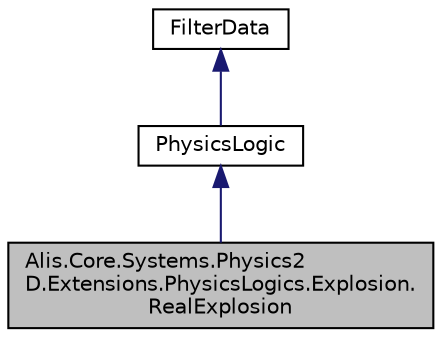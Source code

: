 digraph "Alis.Core.Systems.Physics2D.Extensions.PhysicsLogics.Explosion.RealExplosion"
{
 // LATEX_PDF_SIZE
  edge [fontname="Helvetica",fontsize="10",labelfontname="Helvetica",labelfontsize="10"];
  node [fontname="Helvetica",fontsize="10",shape=record];
  Node1 [label="Alis.Core.Systems.Physics2\lD.Extensions.PhysicsLogics.Explosion.\lRealExplosion",height=0.2,width=0.4,color="black", fillcolor="grey75", style="filled", fontcolor="black",tooltip="Creates a realistic explosion based on raycasting. Objects in the open will be affected,..."];
  Node2 -> Node1 [dir="back",color="midnightblue",fontsize="10",style="solid",fontname="Helvetica"];
  Node2 [label="PhysicsLogic",height=0.2,width=0.4,color="black", fillcolor="white", style="filled",URL="$class_alis_1_1_core_1_1_systems_1_1_physics2_d_1_1_extensions_1_1_physics_logics_1_1_physics_logic_base_1_1_physics_logic.html",tooltip="The physics logic class"];
  Node3 -> Node2 [dir="back",color="midnightblue",fontsize="10",style="solid",fontname="Helvetica"];
  Node3 [label="FilterData",height=0.2,width=0.4,color="black", fillcolor="white", style="filled",URL="$class_alis_1_1_core_1_1_systems_1_1_physics2_d_1_1_extensions_1_1_physics_logics_1_1_physics_logic_base_1_1_filter_data.html",tooltip="Contains filter data that can determine whether an object should be processed or not."];
}
